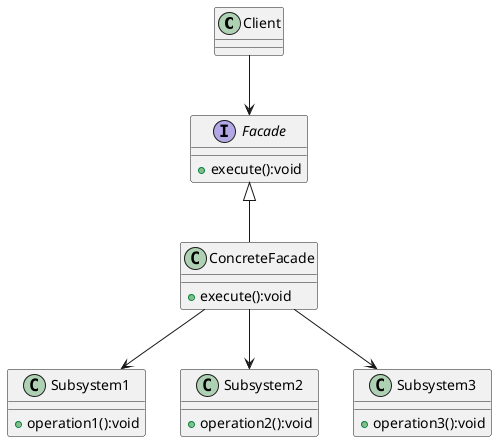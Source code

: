 @startuml

class Client

interface Facade {
+execute():void
}


class ConcreteFacade {
+execute():void
}

class Subsystem1 {
+operation1():void
}

class Subsystem2 {
+operation2():void
}

class Subsystem3 {
+operation3():void
}

Facade <|-- ConcreteFacade
ConcreteFacade --> Subsystem1
ConcreteFacade --> Subsystem2
ConcreteFacade --> Subsystem3
Client --> Facade

@enduml